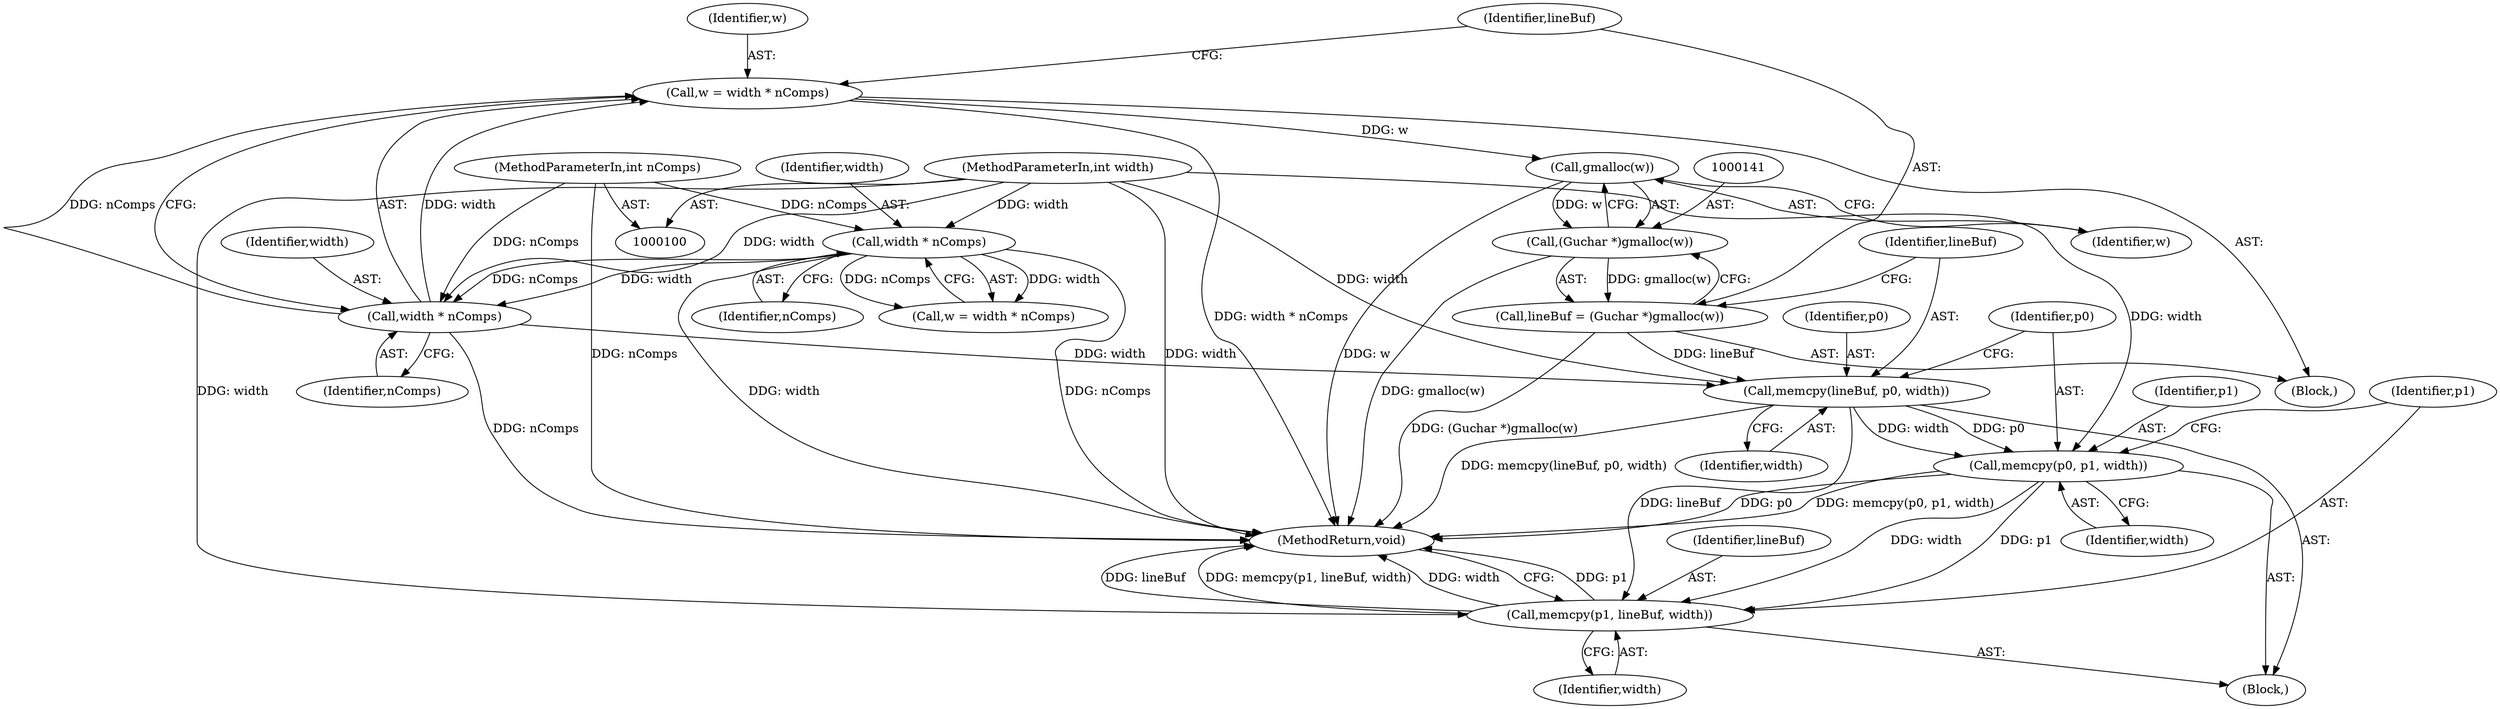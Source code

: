 digraph "0_poppler_bbc2d8918fe234b7ef2c480eb148943922cc0959_0@API" {
"1000142" [label="(Call,gmalloc(w))"];
"1000133" [label="(Call,w = width * nComps)"];
"1000135" [label="(Call,width * nComps)"];
"1000112" [label="(Call,width * nComps)"];
"1000102" [label="(MethodParameterIn,int width)"];
"1000104" [label="(MethodParameterIn,int nComps)"];
"1000140" [label="(Call,(Guchar *)gmalloc(w))"];
"1000138" [label="(Call,lineBuf = (Guchar *)gmalloc(w))"];
"1000145" [label="(Call,memcpy(lineBuf, p0, width))"];
"1000149" [label="(Call,memcpy(p0, p1, width))"];
"1000153" [label="(Call,memcpy(p1, lineBuf, width))"];
"1000139" [label="(Identifier,lineBuf)"];
"1000151" [label="(Identifier,p1)"];
"1000137" [label="(Identifier,nComps)"];
"1000143" [label="(Identifier,w)"];
"1000157" [label="(MethodReturn,void)"];
"1000155" [label="(Identifier,lineBuf)"];
"1000104" [label="(MethodParameterIn,int nComps)"];
"1000140" [label="(Call,(Guchar *)gmalloc(w))"];
"1000110" [label="(Call,w = width * nComps)"];
"1000113" [label="(Identifier,width)"];
"1000142" [label="(Call,gmalloc(w))"];
"1000156" [label="(Identifier,width)"];
"1000136" [label="(Identifier,width)"];
"1000138" [label="(Call,lineBuf = (Guchar *)gmalloc(w))"];
"1000135" [label="(Call,width * nComps)"];
"1000148" [label="(Identifier,width)"];
"1000147" [label="(Identifier,p0)"];
"1000146" [label="(Identifier,lineBuf)"];
"1000153" [label="(Call,memcpy(p1, lineBuf, width))"];
"1000133" [label="(Call,w = width * nComps)"];
"1000112" [label="(Call,width * nComps)"];
"1000102" [label="(MethodParameterIn,int width)"];
"1000149" [label="(Call,memcpy(p0, p1, width))"];
"1000154" [label="(Identifier,p1)"];
"1000134" [label="(Identifier,w)"];
"1000114" [label="(Identifier,nComps)"];
"1000152" [label="(Identifier,width)"];
"1000145" [label="(Call,memcpy(lineBuf, p0, width))"];
"1000105" [label="(Block,)"];
"1000150" [label="(Identifier,p0)"];
"1000144" [label="(Block,)"];
"1000142" -> "1000140"  [label="AST: "];
"1000142" -> "1000143"  [label="CFG: "];
"1000143" -> "1000142"  [label="AST: "];
"1000140" -> "1000142"  [label="CFG: "];
"1000142" -> "1000157"  [label="DDG: w"];
"1000142" -> "1000140"  [label="DDG: w"];
"1000133" -> "1000142"  [label="DDG: w"];
"1000133" -> "1000105"  [label="AST: "];
"1000133" -> "1000135"  [label="CFG: "];
"1000134" -> "1000133"  [label="AST: "];
"1000135" -> "1000133"  [label="AST: "];
"1000139" -> "1000133"  [label="CFG: "];
"1000133" -> "1000157"  [label="DDG: width * nComps"];
"1000135" -> "1000133"  [label="DDG: width"];
"1000135" -> "1000133"  [label="DDG: nComps"];
"1000135" -> "1000137"  [label="CFG: "];
"1000136" -> "1000135"  [label="AST: "];
"1000137" -> "1000135"  [label="AST: "];
"1000135" -> "1000157"  [label="DDG: nComps"];
"1000112" -> "1000135"  [label="DDG: width"];
"1000112" -> "1000135"  [label="DDG: nComps"];
"1000102" -> "1000135"  [label="DDG: width"];
"1000104" -> "1000135"  [label="DDG: nComps"];
"1000135" -> "1000145"  [label="DDG: width"];
"1000112" -> "1000110"  [label="AST: "];
"1000112" -> "1000114"  [label="CFG: "];
"1000113" -> "1000112"  [label="AST: "];
"1000114" -> "1000112"  [label="AST: "];
"1000110" -> "1000112"  [label="CFG: "];
"1000112" -> "1000157"  [label="DDG: nComps"];
"1000112" -> "1000157"  [label="DDG: width"];
"1000112" -> "1000110"  [label="DDG: width"];
"1000112" -> "1000110"  [label="DDG: nComps"];
"1000102" -> "1000112"  [label="DDG: width"];
"1000104" -> "1000112"  [label="DDG: nComps"];
"1000102" -> "1000100"  [label="AST: "];
"1000102" -> "1000157"  [label="DDG: width"];
"1000102" -> "1000145"  [label="DDG: width"];
"1000102" -> "1000149"  [label="DDG: width"];
"1000102" -> "1000153"  [label="DDG: width"];
"1000104" -> "1000100"  [label="AST: "];
"1000104" -> "1000157"  [label="DDG: nComps"];
"1000140" -> "1000138"  [label="AST: "];
"1000141" -> "1000140"  [label="AST: "];
"1000138" -> "1000140"  [label="CFG: "];
"1000140" -> "1000157"  [label="DDG: gmalloc(w)"];
"1000140" -> "1000138"  [label="DDG: gmalloc(w)"];
"1000138" -> "1000105"  [label="AST: "];
"1000139" -> "1000138"  [label="AST: "];
"1000146" -> "1000138"  [label="CFG: "];
"1000138" -> "1000157"  [label="DDG: (Guchar *)gmalloc(w)"];
"1000138" -> "1000145"  [label="DDG: lineBuf"];
"1000145" -> "1000144"  [label="AST: "];
"1000145" -> "1000148"  [label="CFG: "];
"1000146" -> "1000145"  [label="AST: "];
"1000147" -> "1000145"  [label="AST: "];
"1000148" -> "1000145"  [label="AST: "];
"1000150" -> "1000145"  [label="CFG: "];
"1000145" -> "1000157"  [label="DDG: memcpy(lineBuf, p0, width)"];
"1000145" -> "1000149"  [label="DDG: p0"];
"1000145" -> "1000149"  [label="DDG: width"];
"1000145" -> "1000153"  [label="DDG: lineBuf"];
"1000149" -> "1000144"  [label="AST: "];
"1000149" -> "1000152"  [label="CFG: "];
"1000150" -> "1000149"  [label="AST: "];
"1000151" -> "1000149"  [label="AST: "];
"1000152" -> "1000149"  [label="AST: "];
"1000154" -> "1000149"  [label="CFG: "];
"1000149" -> "1000157"  [label="DDG: memcpy(p0, p1, width)"];
"1000149" -> "1000157"  [label="DDG: p0"];
"1000149" -> "1000153"  [label="DDG: p1"];
"1000149" -> "1000153"  [label="DDG: width"];
"1000153" -> "1000144"  [label="AST: "];
"1000153" -> "1000156"  [label="CFG: "];
"1000154" -> "1000153"  [label="AST: "];
"1000155" -> "1000153"  [label="AST: "];
"1000156" -> "1000153"  [label="AST: "];
"1000157" -> "1000153"  [label="CFG: "];
"1000153" -> "1000157"  [label="DDG: p1"];
"1000153" -> "1000157"  [label="DDG: lineBuf"];
"1000153" -> "1000157"  [label="DDG: memcpy(p1, lineBuf, width)"];
"1000153" -> "1000157"  [label="DDG: width"];
}
